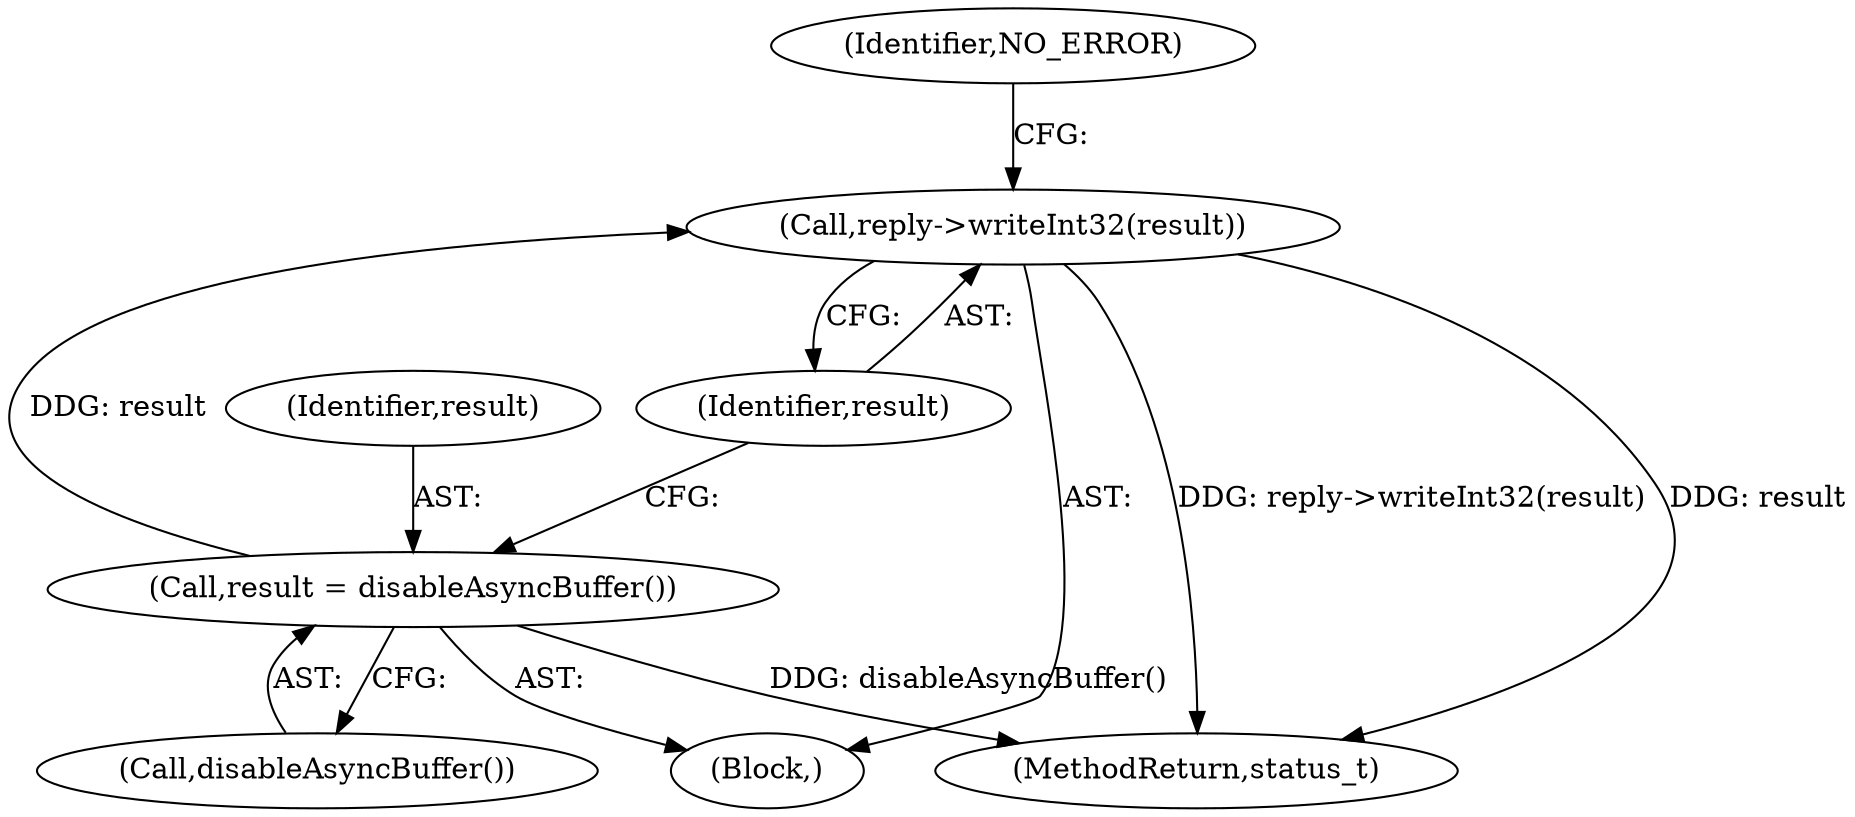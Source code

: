 digraph "0_Android_dded8fdbb700d6cc498debc69a780915bc34d755@API" {
"1000353" [label="(Call,reply->writeInt32(result))"];
"1000350" [label="(Call,result = disableAsyncBuffer())"];
"1000353" [label="(Call,reply->writeInt32(result))"];
"1000350" [label="(Call,result = disableAsyncBuffer())"];
"1000351" [label="(Identifier,result)"];
"1000352" [label="(Call,disableAsyncBuffer())"];
"1000356" [label="(Identifier,NO_ERROR)"];
"1000354" [label="(Identifier,result)"];
"1000476" [label="(MethodReturn,status_t)"];
"1000344" [label="(Block,)"];
"1000353" -> "1000344"  [label="AST: "];
"1000353" -> "1000354"  [label="CFG: "];
"1000354" -> "1000353"  [label="AST: "];
"1000356" -> "1000353"  [label="CFG: "];
"1000353" -> "1000476"  [label="DDG: reply->writeInt32(result)"];
"1000353" -> "1000476"  [label="DDG: result"];
"1000350" -> "1000353"  [label="DDG: result"];
"1000350" -> "1000344"  [label="AST: "];
"1000350" -> "1000352"  [label="CFG: "];
"1000351" -> "1000350"  [label="AST: "];
"1000352" -> "1000350"  [label="AST: "];
"1000354" -> "1000350"  [label="CFG: "];
"1000350" -> "1000476"  [label="DDG: disableAsyncBuffer()"];
}
